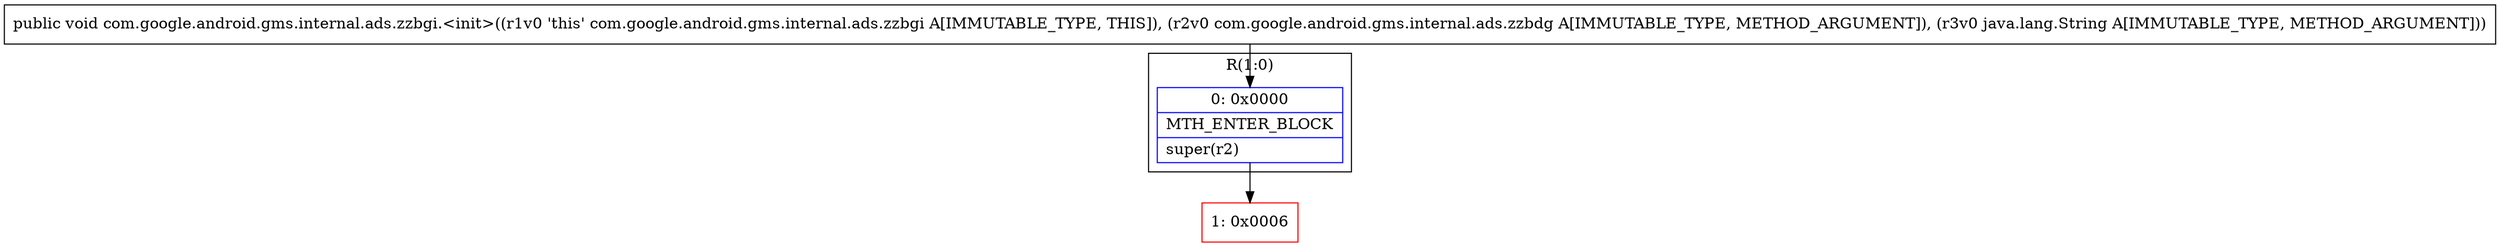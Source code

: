 digraph "CFG forcom.google.android.gms.internal.ads.zzbgi.\<init\>(Lcom\/google\/android\/gms\/internal\/ads\/zzbdg;Ljava\/lang\/String;)V" {
subgraph cluster_Region_1659972314 {
label = "R(1:0)";
node [shape=record,color=blue];
Node_0 [shape=record,label="{0\:\ 0x0000|MTH_ENTER_BLOCK\l|super(r2)\l}"];
}
Node_1 [shape=record,color=red,label="{1\:\ 0x0006}"];
MethodNode[shape=record,label="{public void com.google.android.gms.internal.ads.zzbgi.\<init\>((r1v0 'this' com.google.android.gms.internal.ads.zzbgi A[IMMUTABLE_TYPE, THIS]), (r2v0 com.google.android.gms.internal.ads.zzbdg A[IMMUTABLE_TYPE, METHOD_ARGUMENT]), (r3v0 java.lang.String A[IMMUTABLE_TYPE, METHOD_ARGUMENT])) }"];
MethodNode -> Node_0;
Node_0 -> Node_1;
}

